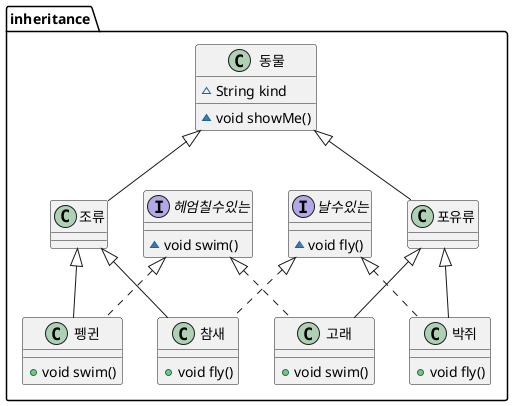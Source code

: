 @startuml
class inheritance.펭귄 {
+ void swim()
}
class inheritance.박쥐 {
+ void fly()
}
class inheritance.고래 {
+ void swim()
}
class inheritance.참새 {
+ void fly()
}
class inheritance.동물 {
~ String kind
~ void showMe()
}
interface inheritance.날수있는 {
~ void fly()
}
class inheritance.조류 {
}
interface inheritance.헤엄칠수있는 {
~ void swim()
}
class inheritance.포유류 {
}


inheritance.헤엄칠수있는 <|.. inheritance.펭귄
inheritance.조류 <|-- inheritance.펭귄
inheritance.날수있는 <|.. inheritance.박쥐
inheritance.포유류 <|-- inheritance.박쥐
inheritance.헤엄칠수있는 <|.. inheritance.고래
inheritance.포유류 <|-- inheritance.고래
inheritance.날수있는 <|.. inheritance.참새
inheritance.조류 <|-- inheritance.참새
inheritance.동물 <|-- inheritance.조류
inheritance.동물 <|-- inheritance.포유류
@enduml